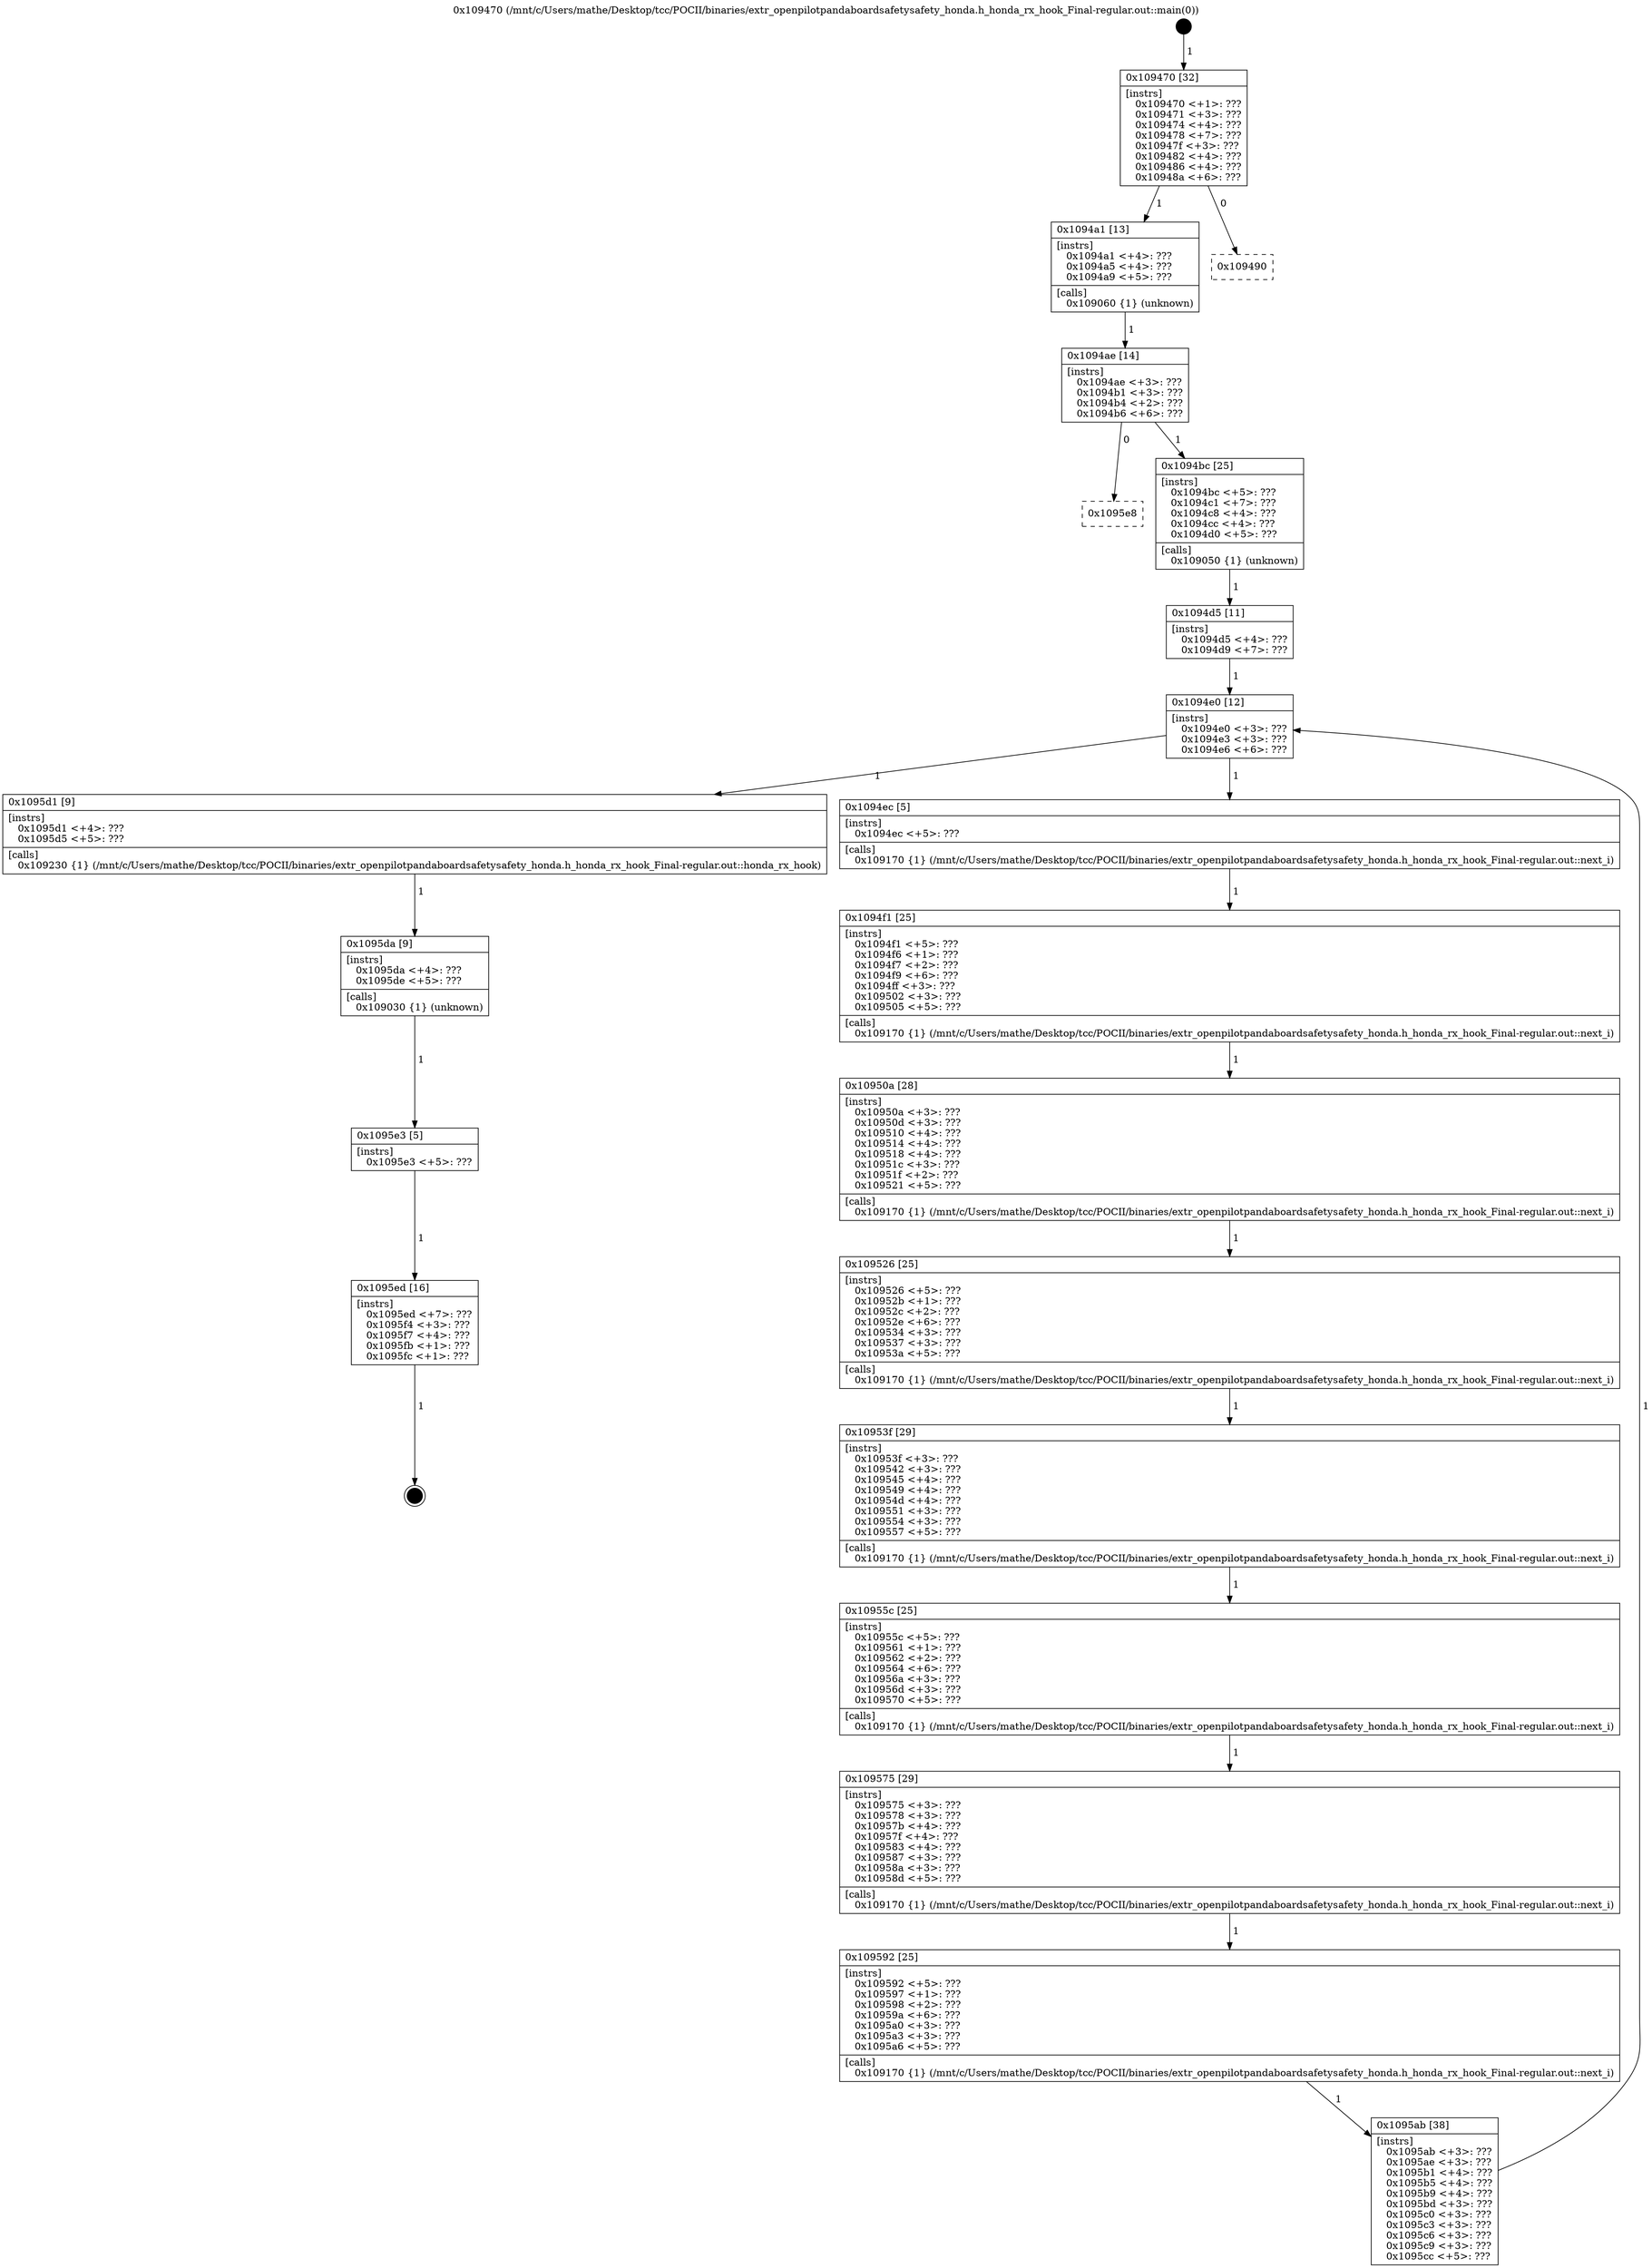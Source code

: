 digraph "0x109470" {
  label = "0x109470 (/mnt/c/Users/mathe/Desktop/tcc/POCII/binaries/extr_openpilotpandaboardsafetysafety_honda.h_honda_rx_hook_Final-regular.out::main(0))"
  labelloc = "t"
  node[shape=record]

  Entry [label="",width=0.3,height=0.3,shape=circle,fillcolor=black,style=filled]
  "0x109470" [label="{
     0x109470 [32]\l
     | [instrs]\l
     &nbsp;&nbsp;0x109470 \<+1\>: ???\l
     &nbsp;&nbsp;0x109471 \<+3\>: ???\l
     &nbsp;&nbsp;0x109474 \<+4\>: ???\l
     &nbsp;&nbsp;0x109478 \<+7\>: ???\l
     &nbsp;&nbsp;0x10947f \<+3\>: ???\l
     &nbsp;&nbsp;0x109482 \<+4\>: ???\l
     &nbsp;&nbsp;0x109486 \<+4\>: ???\l
     &nbsp;&nbsp;0x10948a \<+6\>: ???\l
  }"]
  "0x1094a1" [label="{
     0x1094a1 [13]\l
     | [instrs]\l
     &nbsp;&nbsp;0x1094a1 \<+4\>: ???\l
     &nbsp;&nbsp;0x1094a5 \<+4\>: ???\l
     &nbsp;&nbsp;0x1094a9 \<+5\>: ???\l
     | [calls]\l
     &nbsp;&nbsp;0x109060 \{1\} (unknown)\l
  }"]
  "0x109490" [label="{
     0x109490\l
  }", style=dashed]
  "0x1094ae" [label="{
     0x1094ae [14]\l
     | [instrs]\l
     &nbsp;&nbsp;0x1094ae \<+3\>: ???\l
     &nbsp;&nbsp;0x1094b1 \<+3\>: ???\l
     &nbsp;&nbsp;0x1094b4 \<+2\>: ???\l
     &nbsp;&nbsp;0x1094b6 \<+6\>: ???\l
  }"]
  "0x1095e8" [label="{
     0x1095e8\l
  }", style=dashed]
  "0x1094bc" [label="{
     0x1094bc [25]\l
     | [instrs]\l
     &nbsp;&nbsp;0x1094bc \<+5\>: ???\l
     &nbsp;&nbsp;0x1094c1 \<+7\>: ???\l
     &nbsp;&nbsp;0x1094c8 \<+4\>: ???\l
     &nbsp;&nbsp;0x1094cc \<+4\>: ???\l
     &nbsp;&nbsp;0x1094d0 \<+5\>: ???\l
     | [calls]\l
     &nbsp;&nbsp;0x109050 \{1\} (unknown)\l
  }"]
  Exit [label="",width=0.3,height=0.3,shape=circle,fillcolor=black,style=filled,peripheries=2]
  "0x1094e0" [label="{
     0x1094e0 [12]\l
     | [instrs]\l
     &nbsp;&nbsp;0x1094e0 \<+3\>: ???\l
     &nbsp;&nbsp;0x1094e3 \<+3\>: ???\l
     &nbsp;&nbsp;0x1094e6 \<+6\>: ???\l
  }"]
  "0x1095d1" [label="{
     0x1095d1 [9]\l
     | [instrs]\l
     &nbsp;&nbsp;0x1095d1 \<+4\>: ???\l
     &nbsp;&nbsp;0x1095d5 \<+5\>: ???\l
     | [calls]\l
     &nbsp;&nbsp;0x109230 \{1\} (/mnt/c/Users/mathe/Desktop/tcc/POCII/binaries/extr_openpilotpandaboardsafetysafety_honda.h_honda_rx_hook_Final-regular.out::honda_rx_hook)\l
  }"]
  "0x1094ec" [label="{
     0x1094ec [5]\l
     | [instrs]\l
     &nbsp;&nbsp;0x1094ec \<+5\>: ???\l
     | [calls]\l
     &nbsp;&nbsp;0x109170 \{1\} (/mnt/c/Users/mathe/Desktop/tcc/POCII/binaries/extr_openpilotpandaboardsafetysafety_honda.h_honda_rx_hook_Final-regular.out::next_i)\l
  }"]
  "0x1094f1" [label="{
     0x1094f1 [25]\l
     | [instrs]\l
     &nbsp;&nbsp;0x1094f1 \<+5\>: ???\l
     &nbsp;&nbsp;0x1094f6 \<+1\>: ???\l
     &nbsp;&nbsp;0x1094f7 \<+2\>: ???\l
     &nbsp;&nbsp;0x1094f9 \<+6\>: ???\l
     &nbsp;&nbsp;0x1094ff \<+3\>: ???\l
     &nbsp;&nbsp;0x109502 \<+3\>: ???\l
     &nbsp;&nbsp;0x109505 \<+5\>: ???\l
     | [calls]\l
     &nbsp;&nbsp;0x109170 \{1\} (/mnt/c/Users/mathe/Desktop/tcc/POCII/binaries/extr_openpilotpandaboardsafetysafety_honda.h_honda_rx_hook_Final-regular.out::next_i)\l
  }"]
  "0x10950a" [label="{
     0x10950a [28]\l
     | [instrs]\l
     &nbsp;&nbsp;0x10950a \<+3\>: ???\l
     &nbsp;&nbsp;0x10950d \<+3\>: ???\l
     &nbsp;&nbsp;0x109510 \<+4\>: ???\l
     &nbsp;&nbsp;0x109514 \<+4\>: ???\l
     &nbsp;&nbsp;0x109518 \<+4\>: ???\l
     &nbsp;&nbsp;0x10951c \<+3\>: ???\l
     &nbsp;&nbsp;0x10951f \<+2\>: ???\l
     &nbsp;&nbsp;0x109521 \<+5\>: ???\l
     | [calls]\l
     &nbsp;&nbsp;0x109170 \{1\} (/mnt/c/Users/mathe/Desktop/tcc/POCII/binaries/extr_openpilotpandaboardsafetysafety_honda.h_honda_rx_hook_Final-regular.out::next_i)\l
  }"]
  "0x109526" [label="{
     0x109526 [25]\l
     | [instrs]\l
     &nbsp;&nbsp;0x109526 \<+5\>: ???\l
     &nbsp;&nbsp;0x10952b \<+1\>: ???\l
     &nbsp;&nbsp;0x10952c \<+2\>: ???\l
     &nbsp;&nbsp;0x10952e \<+6\>: ???\l
     &nbsp;&nbsp;0x109534 \<+3\>: ???\l
     &nbsp;&nbsp;0x109537 \<+3\>: ???\l
     &nbsp;&nbsp;0x10953a \<+5\>: ???\l
     | [calls]\l
     &nbsp;&nbsp;0x109170 \{1\} (/mnt/c/Users/mathe/Desktop/tcc/POCII/binaries/extr_openpilotpandaboardsafetysafety_honda.h_honda_rx_hook_Final-regular.out::next_i)\l
  }"]
  "0x10953f" [label="{
     0x10953f [29]\l
     | [instrs]\l
     &nbsp;&nbsp;0x10953f \<+3\>: ???\l
     &nbsp;&nbsp;0x109542 \<+3\>: ???\l
     &nbsp;&nbsp;0x109545 \<+4\>: ???\l
     &nbsp;&nbsp;0x109549 \<+4\>: ???\l
     &nbsp;&nbsp;0x10954d \<+4\>: ???\l
     &nbsp;&nbsp;0x109551 \<+3\>: ???\l
     &nbsp;&nbsp;0x109554 \<+3\>: ???\l
     &nbsp;&nbsp;0x109557 \<+5\>: ???\l
     | [calls]\l
     &nbsp;&nbsp;0x109170 \{1\} (/mnt/c/Users/mathe/Desktop/tcc/POCII/binaries/extr_openpilotpandaboardsafetysafety_honda.h_honda_rx_hook_Final-regular.out::next_i)\l
  }"]
  "0x10955c" [label="{
     0x10955c [25]\l
     | [instrs]\l
     &nbsp;&nbsp;0x10955c \<+5\>: ???\l
     &nbsp;&nbsp;0x109561 \<+1\>: ???\l
     &nbsp;&nbsp;0x109562 \<+2\>: ???\l
     &nbsp;&nbsp;0x109564 \<+6\>: ???\l
     &nbsp;&nbsp;0x10956a \<+3\>: ???\l
     &nbsp;&nbsp;0x10956d \<+3\>: ???\l
     &nbsp;&nbsp;0x109570 \<+5\>: ???\l
     | [calls]\l
     &nbsp;&nbsp;0x109170 \{1\} (/mnt/c/Users/mathe/Desktop/tcc/POCII/binaries/extr_openpilotpandaboardsafetysafety_honda.h_honda_rx_hook_Final-regular.out::next_i)\l
  }"]
  "0x109575" [label="{
     0x109575 [29]\l
     | [instrs]\l
     &nbsp;&nbsp;0x109575 \<+3\>: ???\l
     &nbsp;&nbsp;0x109578 \<+3\>: ???\l
     &nbsp;&nbsp;0x10957b \<+4\>: ???\l
     &nbsp;&nbsp;0x10957f \<+4\>: ???\l
     &nbsp;&nbsp;0x109583 \<+4\>: ???\l
     &nbsp;&nbsp;0x109587 \<+3\>: ???\l
     &nbsp;&nbsp;0x10958a \<+3\>: ???\l
     &nbsp;&nbsp;0x10958d \<+5\>: ???\l
     | [calls]\l
     &nbsp;&nbsp;0x109170 \{1\} (/mnt/c/Users/mathe/Desktop/tcc/POCII/binaries/extr_openpilotpandaboardsafetysafety_honda.h_honda_rx_hook_Final-regular.out::next_i)\l
  }"]
  "0x109592" [label="{
     0x109592 [25]\l
     | [instrs]\l
     &nbsp;&nbsp;0x109592 \<+5\>: ???\l
     &nbsp;&nbsp;0x109597 \<+1\>: ???\l
     &nbsp;&nbsp;0x109598 \<+2\>: ???\l
     &nbsp;&nbsp;0x10959a \<+6\>: ???\l
     &nbsp;&nbsp;0x1095a0 \<+3\>: ???\l
     &nbsp;&nbsp;0x1095a3 \<+3\>: ???\l
     &nbsp;&nbsp;0x1095a6 \<+5\>: ???\l
     | [calls]\l
     &nbsp;&nbsp;0x109170 \{1\} (/mnt/c/Users/mathe/Desktop/tcc/POCII/binaries/extr_openpilotpandaboardsafetysafety_honda.h_honda_rx_hook_Final-regular.out::next_i)\l
  }"]
  "0x1095ab" [label="{
     0x1095ab [38]\l
     | [instrs]\l
     &nbsp;&nbsp;0x1095ab \<+3\>: ???\l
     &nbsp;&nbsp;0x1095ae \<+3\>: ???\l
     &nbsp;&nbsp;0x1095b1 \<+4\>: ???\l
     &nbsp;&nbsp;0x1095b5 \<+4\>: ???\l
     &nbsp;&nbsp;0x1095b9 \<+4\>: ???\l
     &nbsp;&nbsp;0x1095bd \<+3\>: ???\l
     &nbsp;&nbsp;0x1095c0 \<+3\>: ???\l
     &nbsp;&nbsp;0x1095c3 \<+3\>: ???\l
     &nbsp;&nbsp;0x1095c6 \<+3\>: ???\l
     &nbsp;&nbsp;0x1095c9 \<+3\>: ???\l
     &nbsp;&nbsp;0x1095cc \<+5\>: ???\l
  }"]
  "0x1094d5" [label="{
     0x1094d5 [11]\l
     | [instrs]\l
     &nbsp;&nbsp;0x1094d5 \<+4\>: ???\l
     &nbsp;&nbsp;0x1094d9 \<+7\>: ???\l
  }"]
  "0x1095da" [label="{
     0x1095da [9]\l
     | [instrs]\l
     &nbsp;&nbsp;0x1095da \<+4\>: ???\l
     &nbsp;&nbsp;0x1095de \<+5\>: ???\l
     | [calls]\l
     &nbsp;&nbsp;0x109030 \{1\} (unknown)\l
  }"]
  "0x1095e3" [label="{
     0x1095e3 [5]\l
     | [instrs]\l
     &nbsp;&nbsp;0x1095e3 \<+5\>: ???\l
  }"]
  "0x1095ed" [label="{
     0x1095ed [16]\l
     | [instrs]\l
     &nbsp;&nbsp;0x1095ed \<+7\>: ???\l
     &nbsp;&nbsp;0x1095f4 \<+3\>: ???\l
     &nbsp;&nbsp;0x1095f7 \<+4\>: ???\l
     &nbsp;&nbsp;0x1095fb \<+1\>: ???\l
     &nbsp;&nbsp;0x1095fc \<+1\>: ???\l
  }"]
  Entry -> "0x109470" [label=" 1"]
  "0x109470" -> "0x1094a1" [label=" 1"]
  "0x109470" -> "0x109490" [label=" 0"]
  "0x1094a1" -> "0x1094ae" [label=" 1"]
  "0x1094ae" -> "0x1095e8" [label=" 0"]
  "0x1094ae" -> "0x1094bc" [label=" 1"]
  "0x1095ed" -> Exit [label=" 1"]
  "0x1094bc" -> "0x1094d5" [label=" 1"]
  "0x1094e0" -> "0x1095d1" [label=" 1"]
  "0x1094e0" -> "0x1094ec" [label=" 1"]
  "0x1094ec" -> "0x1094f1" [label=" 1"]
  "0x1094f1" -> "0x10950a" [label=" 1"]
  "0x10950a" -> "0x109526" [label=" 1"]
  "0x109526" -> "0x10953f" [label=" 1"]
  "0x10953f" -> "0x10955c" [label=" 1"]
  "0x10955c" -> "0x109575" [label=" 1"]
  "0x109575" -> "0x109592" [label=" 1"]
  "0x109592" -> "0x1095ab" [label=" 1"]
  "0x1094d5" -> "0x1094e0" [label=" 1"]
  "0x1095ab" -> "0x1094e0" [label=" 1"]
  "0x1095d1" -> "0x1095da" [label=" 1"]
  "0x1095da" -> "0x1095e3" [label=" 1"]
  "0x1095e3" -> "0x1095ed" [label=" 1"]
}
